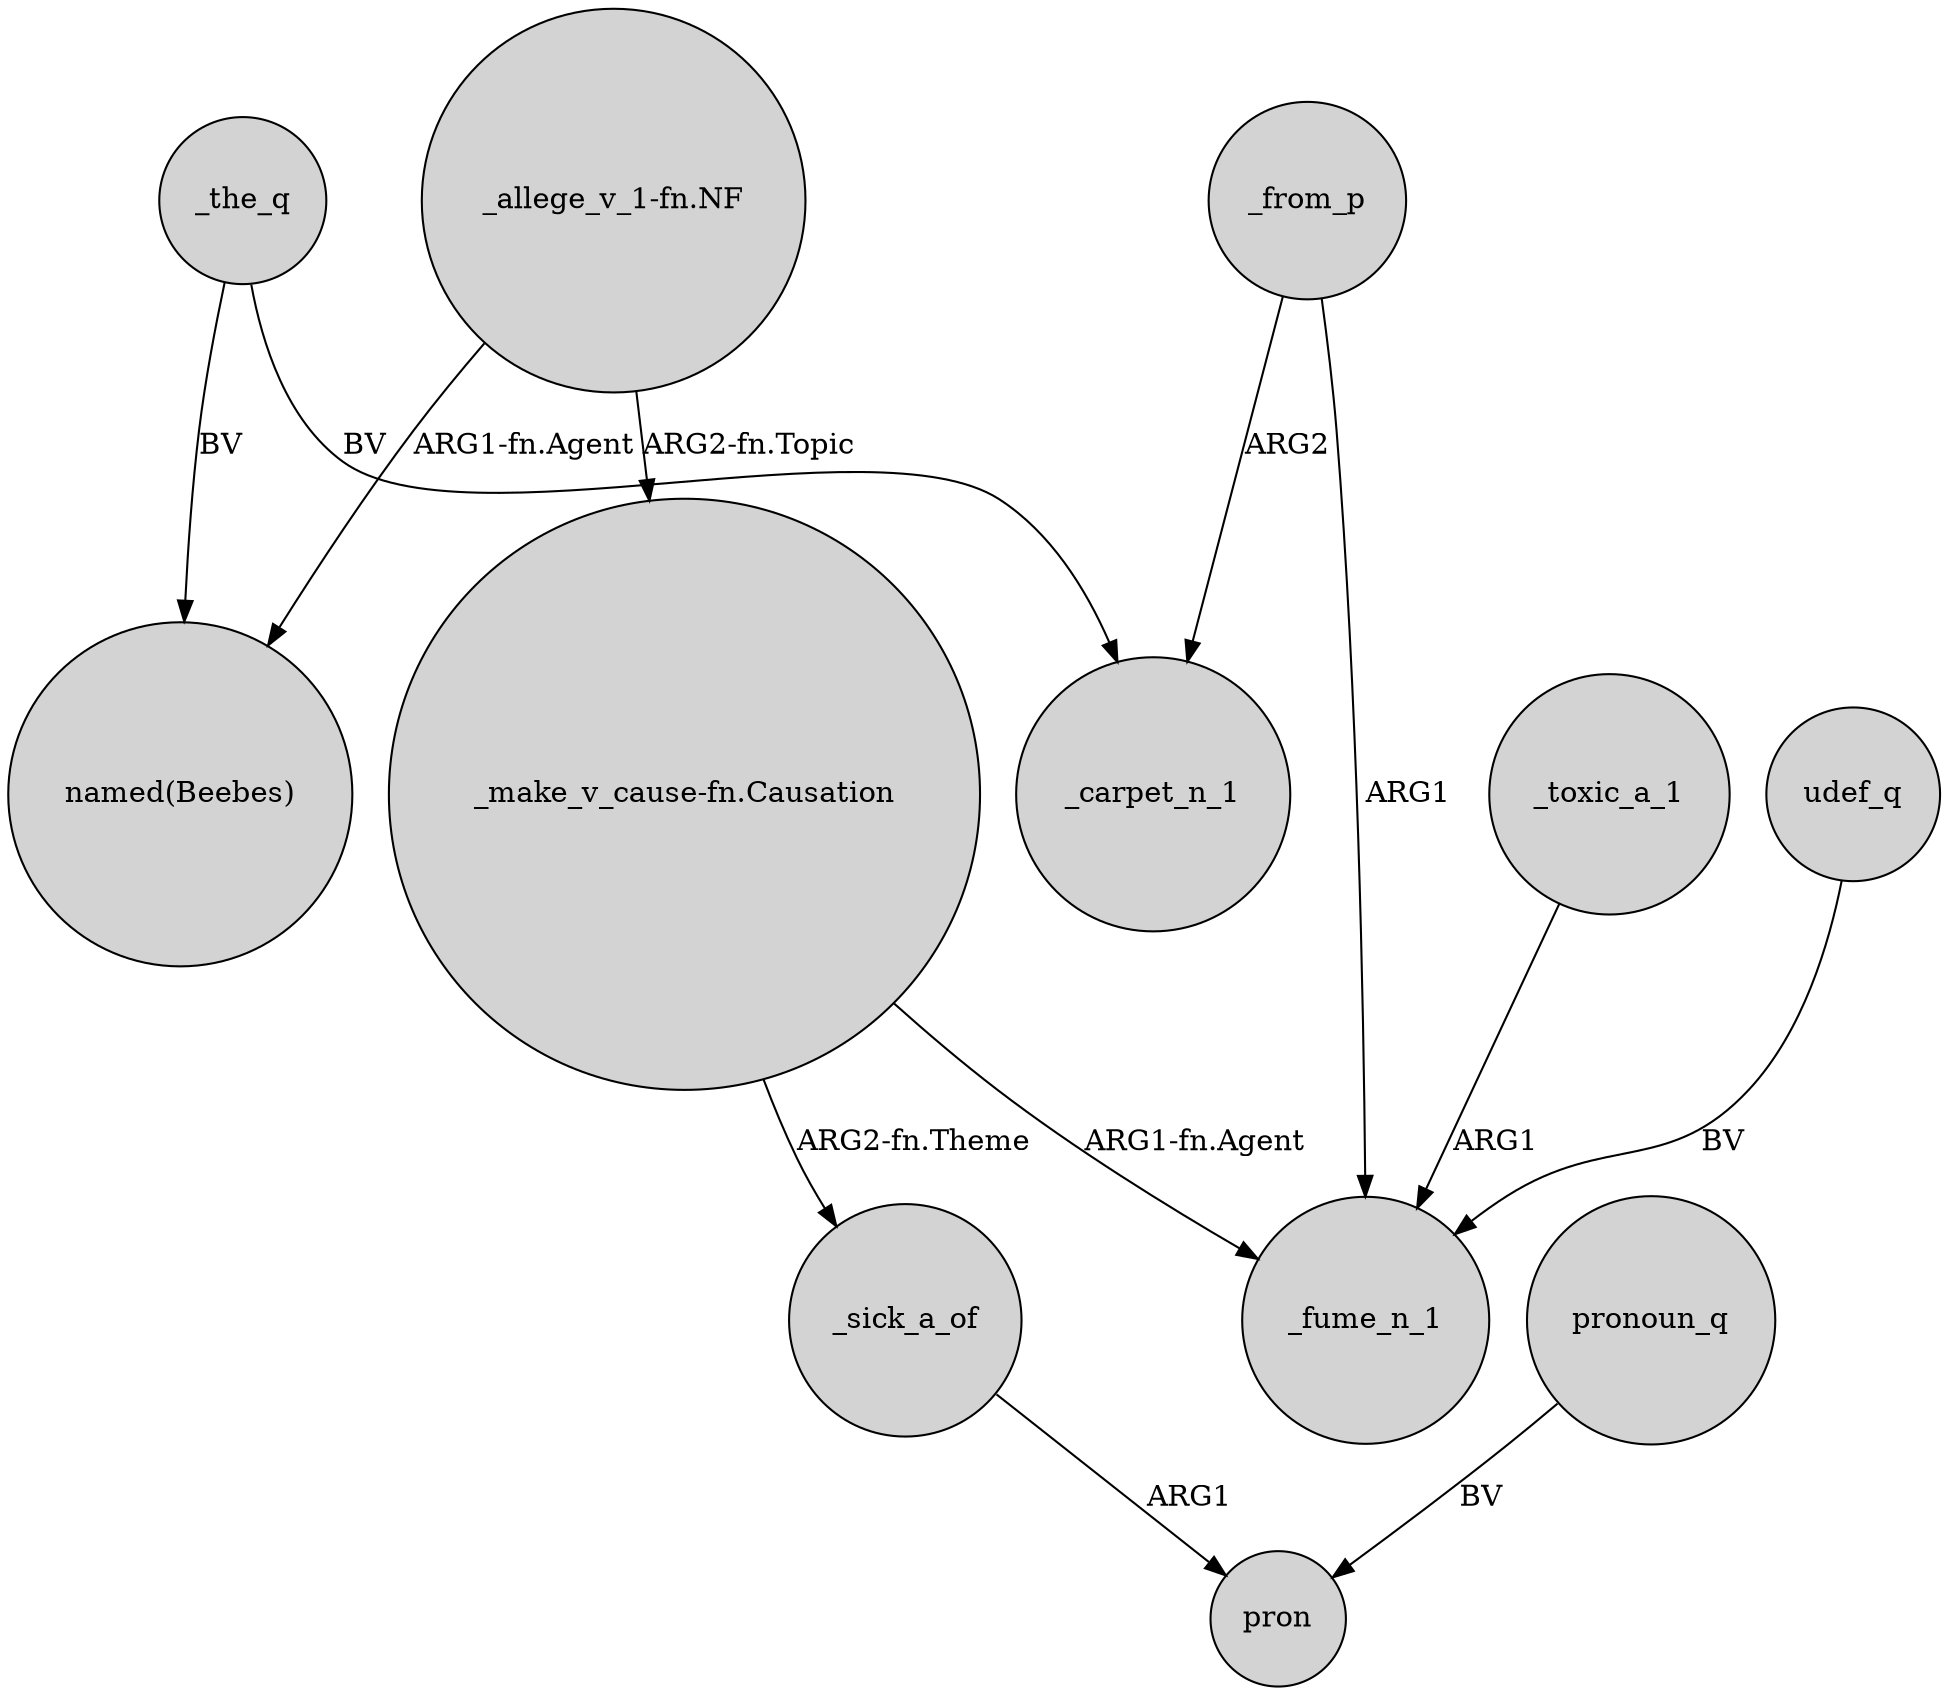 digraph {
	node [shape=circle style=filled]
	_the_q -> "named(Beebes)" [label=BV]
	_from_p -> _fume_n_1 [label=ARG1]
	_the_q -> _carpet_n_1 [label=BV]
	_sick_a_of -> pron [label=ARG1]
	"_make_v_cause-fn.Causation" -> _sick_a_of [label="ARG2-fn.Theme"]
	_toxic_a_1 -> _fume_n_1 [label=ARG1]
	"_allege_v_1-fn.NF" -> "named(Beebes)" [label="ARG1-fn.Agent"]
	"_allege_v_1-fn.NF" -> "_make_v_cause-fn.Causation" [label="ARG2-fn.Topic"]
	"_make_v_cause-fn.Causation" -> _fume_n_1 [label="ARG1-fn.Agent"]
	udef_q -> _fume_n_1 [label=BV]
	_from_p -> _carpet_n_1 [label=ARG2]
	pronoun_q -> pron [label=BV]
}
